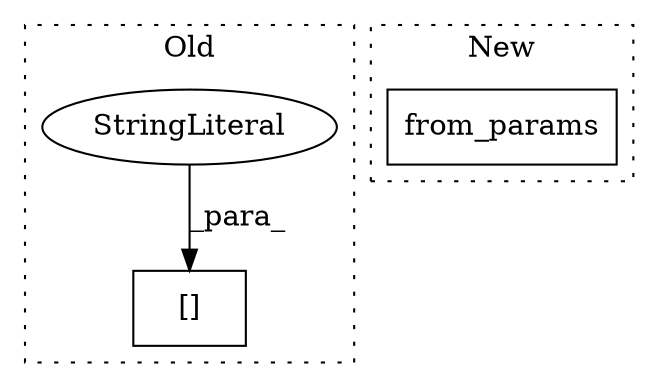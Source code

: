 digraph G {
subgraph cluster0 {
1 [label="[]" a="2" s="1679,1705" l="20,1" shape="box"];
3 [label="StringLiteral" a="45" s="1699" l="6" shape="ellipse"];
label = "Old";
style="dotted";
}
subgraph cluster1 {
2 [label="from_params" a="32" s="1783,1814" l="12,1" shape="box"];
label = "New";
style="dotted";
}
3 -> 1 [label="_para_"];
}
